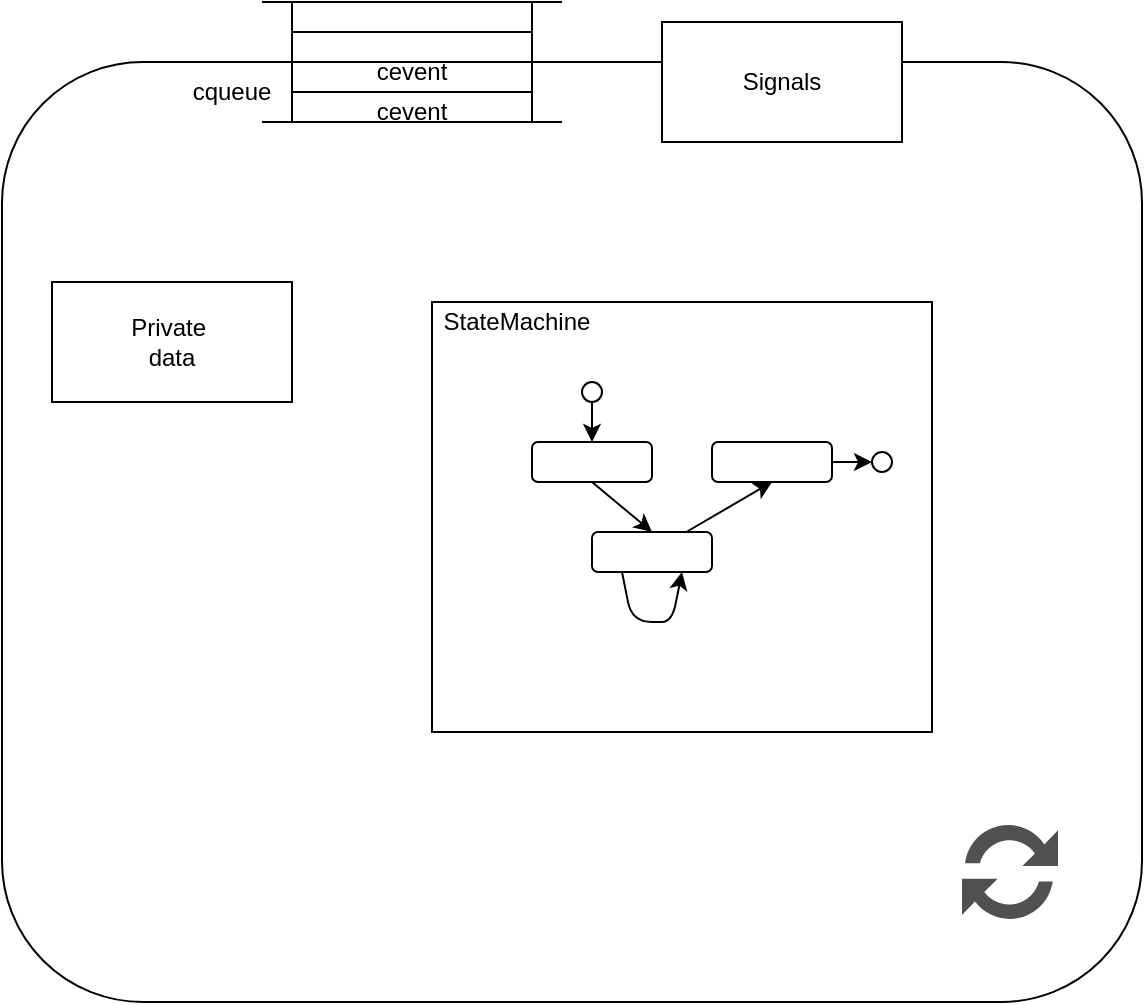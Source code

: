<mxfile>
    <diagram id="b070Ma7sDoP_xcViwpEx" name="Page-1">
        <mxGraphModel dx="982" dy="653" grid="1" gridSize="10" guides="1" tooltips="1" connect="1" arrows="1" fold="1" page="1" pageScale="1" pageWidth="3300" pageHeight="4681" math="0" shadow="0">
            <root>
                <mxCell id="0"/>
                <mxCell id="1" parent="0"/>
                <mxCell id="23" value="" style="group" vertex="1" connectable="0" parent="1">
                    <mxGeometry x="390" y="160" width="570" height="500" as="geometry"/>
                </mxCell>
                <mxCell id="2" value="" style="rounded=1;whiteSpace=wrap;html=1;" parent="23" vertex="1">
                    <mxGeometry y="30" width="570" height="470" as="geometry"/>
                </mxCell>
                <mxCell id="3" value="" style="rounded=0;whiteSpace=wrap;html=1;" parent="23" vertex="1">
                    <mxGeometry x="145" width="120" height="60" as="geometry"/>
                </mxCell>
                <mxCell id="4" value="" style="endArrow=none;html=1;" parent="23" edge="1">
                    <mxGeometry width="50" height="50" relative="1" as="geometry">
                        <mxPoint x="130" as="sourcePoint"/>
                        <mxPoint x="280" as="targetPoint"/>
                    </mxGeometry>
                </mxCell>
                <mxCell id="5" value="" style="endArrow=none;html=1;" parent="23" edge="1">
                    <mxGeometry width="50" height="50" relative="1" as="geometry">
                        <mxPoint x="130" y="60" as="sourcePoint"/>
                        <mxPoint x="280" y="60" as="targetPoint"/>
                    </mxGeometry>
                </mxCell>
                <mxCell id="6" value="" style="endArrow=none;html=1;exitX=0;exitY=0.25;exitDx=0;exitDy=0;entryX=1;entryY=0.25;entryDx=0;entryDy=0;" parent="23" source="3" target="3" edge="1">
                    <mxGeometry width="50" height="50" relative="1" as="geometry">
                        <mxPoint x="310" y="80" as="sourcePoint"/>
                        <mxPoint x="270" y="10" as="targetPoint"/>
                    </mxGeometry>
                </mxCell>
                <mxCell id="7" value="" style="endArrow=none;html=1;exitX=0;exitY=0.25;exitDx=0;exitDy=0;entryX=1;entryY=0.25;entryDx=0;entryDy=0;" parent="23" edge="1">
                    <mxGeometry width="50" height="50" relative="1" as="geometry">
                        <mxPoint x="145" y="30" as="sourcePoint"/>
                        <mxPoint x="265" y="30" as="targetPoint"/>
                    </mxGeometry>
                </mxCell>
                <mxCell id="8" value="" style="endArrow=none;html=1;exitX=0;exitY=0.25;exitDx=0;exitDy=0;entryX=1;entryY=0.25;entryDx=0;entryDy=0;" parent="23" edge="1">
                    <mxGeometry width="50" height="50" relative="1" as="geometry">
                        <mxPoint x="145" y="45" as="sourcePoint"/>
                        <mxPoint x="265" y="45" as="targetPoint"/>
                    </mxGeometry>
                </mxCell>
                <mxCell id="22" value="" style="rounded=0;whiteSpace=wrap;html=1;" vertex="1" parent="23">
                    <mxGeometry x="215" y="150" width="250" height="215" as="geometry"/>
                </mxCell>
                <mxCell id="9" value="" style="sketch=0;pointerEvents=1;shadow=0;dashed=0;html=1;strokeColor=none;labelPosition=center;verticalLabelPosition=bottom;verticalAlign=top;align=center;fillColor=#505050;shape=mxgraph.mscae.intune.update" vertex="1" parent="23">
                    <mxGeometry x="480" y="410" width="48" height="50" as="geometry"/>
                </mxCell>
                <mxCell id="32" value="Signals" style="rounded=0;whiteSpace=wrap;html=1;" vertex="1" parent="23">
                    <mxGeometry x="330" y="10" width="120" height="60" as="geometry"/>
                </mxCell>
                <mxCell id="25" value="cqueue" style="text;html=1;strokeColor=none;fillColor=none;align=center;verticalAlign=middle;whiteSpace=wrap;rounded=0;" vertex="1" parent="23">
                    <mxGeometry x="85" y="40" width="60" height="10" as="geometry"/>
                </mxCell>
                <mxCell id="29" value="StateMachine" style="text;html=1;strokeColor=none;fillColor=none;align=center;verticalAlign=middle;whiteSpace=wrap;rounded=0;" vertex="1" parent="23">
                    <mxGeometry x="215" y="150" width="85" height="20" as="geometry"/>
                </mxCell>
                <mxCell id="10" value="Private&amp;nbsp;&lt;br&gt;data" style="rounded=0;whiteSpace=wrap;html=1;" vertex="1" parent="23">
                    <mxGeometry x="25" y="140" width="120" height="60" as="geometry"/>
                </mxCell>
                <mxCell id="27" value="cevent" style="text;html=1;strokeColor=none;fillColor=none;align=center;verticalAlign=middle;whiteSpace=wrap;rounded=0;" vertex="1" parent="23">
                    <mxGeometry x="175" y="30" width="60" height="10" as="geometry"/>
                </mxCell>
                <mxCell id="33" value="cevent" style="text;html=1;strokeColor=none;fillColor=none;align=center;verticalAlign=middle;whiteSpace=wrap;rounded=0;" vertex="1" parent="23">
                    <mxGeometry x="175" y="50" width="60" height="10" as="geometry"/>
                </mxCell>
                <mxCell id="17" style="edgeStyle=none;html=1;exitX=0.5;exitY=1;exitDx=0;exitDy=0;entryX=0.5;entryY=0;entryDx=0;entryDy=0;" edge="1" parent="1" source="12" target="13">
                    <mxGeometry relative="1" as="geometry"/>
                </mxCell>
                <mxCell id="12" value="" style="rounded=1;whiteSpace=wrap;html=1;" vertex="1" parent="1">
                    <mxGeometry x="655" y="380" width="60" height="20" as="geometry"/>
                </mxCell>
                <mxCell id="18" style="edgeStyle=none;html=1;entryX=0.5;entryY=1;entryDx=0;entryDy=0;" edge="1" parent="1" source="13" target="14">
                    <mxGeometry relative="1" as="geometry"/>
                </mxCell>
                <mxCell id="13" value="" style="rounded=1;whiteSpace=wrap;html=1;" vertex="1" parent="1">
                    <mxGeometry x="685" y="425" width="60" height="20" as="geometry"/>
                </mxCell>
                <mxCell id="20" value="" style="edgeStyle=none;html=1;" edge="1" parent="1" source="14" target="19">
                    <mxGeometry relative="1" as="geometry"/>
                </mxCell>
                <mxCell id="14" value="" style="rounded=1;whiteSpace=wrap;html=1;" vertex="1" parent="1">
                    <mxGeometry x="745" y="380" width="60" height="20" as="geometry"/>
                </mxCell>
                <mxCell id="16" style="edgeStyle=none;html=1;" edge="1" parent="1" source="15">
                    <mxGeometry relative="1" as="geometry">
                        <mxPoint x="685" y="380" as="targetPoint"/>
                    </mxGeometry>
                </mxCell>
                <mxCell id="15" value="" style="ellipse;whiteSpace=wrap;html=1;aspect=fixed;" vertex="1" parent="1">
                    <mxGeometry x="680" y="350" width="10" height="10" as="geometry"/>
                </mxCell>
                <mxCell id="19" value="" style="ellipse;whiteSpace=wrap;html=1;rounded=1;" vertex="1" parent="1">
                    <mxGeometry x="825" y="385" width="10" height="10" as="geometry"/>
                </mxCell>
                <mxCell id="21" style="edgeStyle=none;html=1;exitX=0.25;exitY=1;exitDx=0;exitDy=0;entryX=0.75;entryY=1;entryDx=0;entryDy=0;" edge="1" parent="1" source="13" target="13">
                    <mxGeometry relative="1" as="geometry">
                        <Array as="points">
                            <mxPoint x="705" y="470"/>
                            <mxPoint x="725" y="470"/>
                        </Array>
                    </mxGeometry>
                </mxCell>
            </root>
        </mxGraphModel>
    </diagram>
</mxfile>
